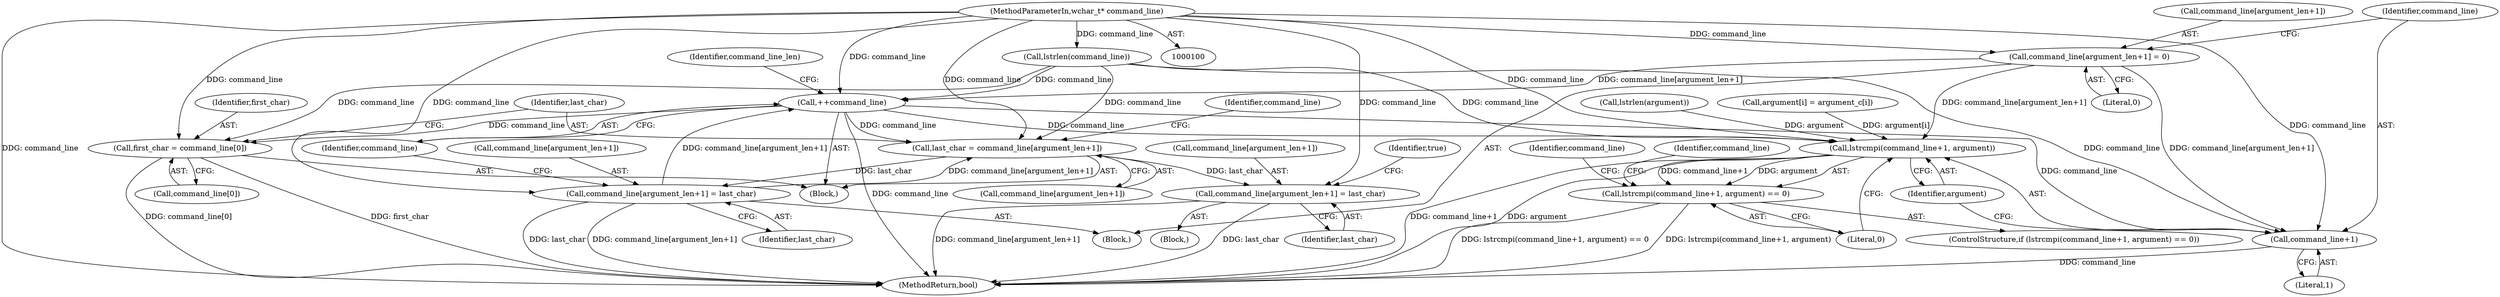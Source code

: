 digraph "0_Chrome_514f93279494ec4448b34a7aeeff27eccaae983f@pointer" {
"1000152" [label="(Call,command_line[argument_len+1] = 0)"];
"1000101" [label="(MethodParameterIn,wchar_t* command_line)"];
"1000161" [label="(Call,lstrcmpi(command_line+1, argument))"];
"1000160" [label="(Call,lstrcmpi(command_line+1, argument) == 0)"];
"1000162" [label="(Call,command_line+1)"];
"1000184" [label="(Call,++command_line)"];
"1000138" [label="(Call,first_char = command_line[0])"];
"1000144" [label="(Call,last_char = command_line[argument_len+1])"];
"1000168" [label="(Call,command_line[argument_len+1] = last_char)"];
"1000177" [label="(Call,command_line[argument_len+1] = last_char)"];
"1000168" [label="(Call,command_line[argument_len+1] = last_char)"];
"1000154" [label="(Identifier,command_line)"];
"1000101" [label="(MethodParameterIn,wchar_t* command_line)"];
"1000138" [label="(Call,first_char = command_line[0])"];
"1000190" [label="(MethodReturn,bool)"];
"1000185" [label="(Identifier,command_line)"];
"1000176" [label="(Identifier,true)"];
"1000163" [label="(Identifier,command_line)"];
"1000169" [label="(Call,command_line[argument_len+1])"];
"1000179" [label="(Identifier,command_line)"];
"1000139" [label="(Identifier,first_char)"];
"1000174" [label="(Identifier,last_char)"];
"1000170" [label="(Identifier,command_line)"];
"1000166" [label="(Literal,0)"];
"1000152" [label="(Call,command_line[argument_len+1] = 0)"];
"1000159" [label="(ControlStructure,if (lstrcmpi(command_line+1, argument) == 0))"];
"1000140" [label="(Call,command_line[0])"];
"1000162" [label="(Call,command_line+1)"];
"1000187" [label="(Identifier,command_line_len)"];
"1000145" [label="(Identifier,last_char)"];
"1000178" [label="(Call,command_line[argument_len+1])"];
"1000161" [label="(Call,lstrcmpi(command_line+1, argument))"];
"1000151" [label="(Block,)"];
"1000125" [label="(Call,lstrlen(argument))"];
"1000177" [label="(Call,command_line[argument_len+1] = last_char)"];
"1000153" [label="(Call,command_line[argument_len+1])"];
"1000144" [label="(Call,last_char = command_line[argument_len+1])"];
"1000160" [label="(Call,lstrcmpi(command_line+1, argument) == 0)"];
"1000164" [label="(Literal,1)"];
"1000165" [label="(Identifier,argument)"];
"1000115" [label="(Call,argument[i] = argument_c[i])"];
"1000146" [label="(Call,command_line[argument_len+1])"];
"1000158" [label="(Literal,0)"];
"1000184" [label="(Call,++command_line)"];
"1000130" [label="(Call,lstrlen(command_line))"];
"1000136" [label="(Block,)"];
"1000167" [label="(Block,)"];
"1000183" [label="(Identifier,last_char)"];
"1000152" -> "1000151"  [label="AST: "];
"1000152" -> "1000158"  [label="CFG: "];
"1000153" -> "1000152"  [label="AST: "];
"1000158" -> "1000152"  [label="AST: "];
"1000163" -> "1000152"  [label="CFG: "];
"1000101" -> "1000152"  [label="DDG: command_line"];
"1000152" -> "1000161"  [label="DDG: command_line[argument_len+1]"];
"1000152" -> "1000162"  [label="DDG: command_line[argument_len+1]"];
"1000152" -> "1000184"  [label="DDG: command_line[argument_len+1]"];
"1000101" -> "1000100"  [label="AST: "];
"1000101" -> "1000190"  [label="DDG: command_line"];
"1000101" -> "1000130"  [label="DDG: command_line"];
"1000101" -> "1000138"  [label="DDG: command_line"];
"1000101" -> "1000144"  [label="DDG: command_line"];
"1000101" -> "1000161"  [label="DDG: command_line"];
"1000101" -> "1000162"  [label="DDG: command_line"];
"1000101" -> "1000168"  [label="DDG: command_line"];
"1000101" -> "1000177"  [label="DDG: command_line"];
"1000101" -> "1000184"  [label="DDG: command_line"];
"1000161" -> "1000160"  [label="AST: "];
"1000161" -> "1000165"  [label="CFG: "];
"1000162" -> "1000161"  [label="AST: "];
"1000165" -> "1000161"  [label="AST: "];
"1000166" -> "1000161"  [label="CFG: "];
"1000161" -> "1000190"  [label="DDG: command_line+1"];
"1000161" -> "1000190"  [label="DDG: argument"];
"1000161" -> "1000160"  [label="DDG: command_line+1"];
"1000161" -> "1000160"  [label="DDG: argument"];
"1000184" -> "1000161"  [label="DDG: command_line"];
"1000130" -> "1000161"  [label="DDG: command_line"];
"1000125" -> "1000161"  [label="DDG: argument"];
"1000115" -> "1000161"  [label="DDG: argument[i]"];
"1000160" -> "1000159"  [label="AST: "];
"1000160" -> "1000166"  [label="CFG: "];
"1000166" -> "1000160"  [label="AST: "];
"1000170" -> "1000160"  [label="CFG: "];
"1000179" -> "1000160"  [label="CFG: "];
"1000160" -> "1000190"  [label="DDG: lstrcmpi(command_line+1, argument) == 0"];
"1000160" -> "1000190"  [label="DDG: lstrcmpi(command_line+1, argument)"];
"1000162" -> "1000164"  [label="CFG: "];
"1000163" -> "1000162"  [label="AST: "];
"1000164" -> "1000162"  [label="AST: "];
"1000165" -> "1000162"  [label="CFG: "];
"1000162" -> "1000190"  [label="DDG: command_line"];
"1000184" -> "1000162"  [label="DDG: command_line"];
"1000130" -> "1000162"  [label="DDG: command_line"];
"1000184" -> "1000136"  [label="AST: "];
"1000184" -> "1000185"  [label="CFG: "];
"1000185" -> "1000184"  [label="AST: "];
"1000187" -> "1000184"  [label="CFG: "];
"1000184" -> "1000190"  [label="DDG: command_line"];
"1000184" -> "1000138"  [label="DDG: command_line"];
"1000184" -> "1000144"  [label="DDG: command_line"];
"1000177" -> "1000184"  [label="DDG: command_line[argument_len+1]"];
"1000130" -> "1000184"  [label="DDG: command_line"];
"1000138" -> "1000136"  [label="AST: "];
"1000138" -> "1000140"  [label="CFG: "];
"1000139" -> "1000138"  [label="AST: "];
"1000140" -> "1000138"  [label="AST: "];
"1000145" -> "1000138"  [label="CFG: "];
"1000138" -> "1000190"  [label="DDG: first_char"];
"1000138" -> "1000190"  [label="DDG: command_line[0]"];
"1000130" -> "1000138"  [label="DDG: command_line"];
"1000144" -> "1000136"  [label="AST: "];
"1000144" -> "1000146"  [label="CFG: "];
"1000145" -> "1000144"  [label="AST: "];
"1000146" -> "1000144"  [label="AST: "];
"1000154" -> "1000144"  [label="CFG: "];
"1000177" -> "1000144"  [label="DDG: command_line[argument_len+1]"];
"1000130" -> "1000144"  [label="DDG: command_line"];
"1000144" -> "1000168"  [label="DDG: last_char"];
"1000144" -> "1000177"  [label="DDG: last_char"];
"1000168" -> "1000167"  [label="AST: "];
"1000168" -> "1000174"  [label="CFG: "];
"1000169" -> "1000168"  [label="AST: "];
"1000174" -> "1000168"  [label="AST: "];
"1000176" -> "1000168"  [label="CFG: "];
"1000168" -> "1000190"  [label="DDG: command_line[argument_len+1]"];
"1000168" -> "1000190"  [label="DDG: last_char"];
"1000177" -> "1000151"  [label="AST: "];
"1000177" -> "1000183"  [label="CFG: "];
"1000178" -> "1000177"  [label="AST: "];
"1000183" -> "1000177"  [label="AST: "];
"1000185" -> "1000177"  [label="CFG: "];
"1000177" -> "1000190"  [label="DDG: command_line[argument_len+1]"];
"1000177" -> "1000190"  [label="DDG: last_char"];
}
